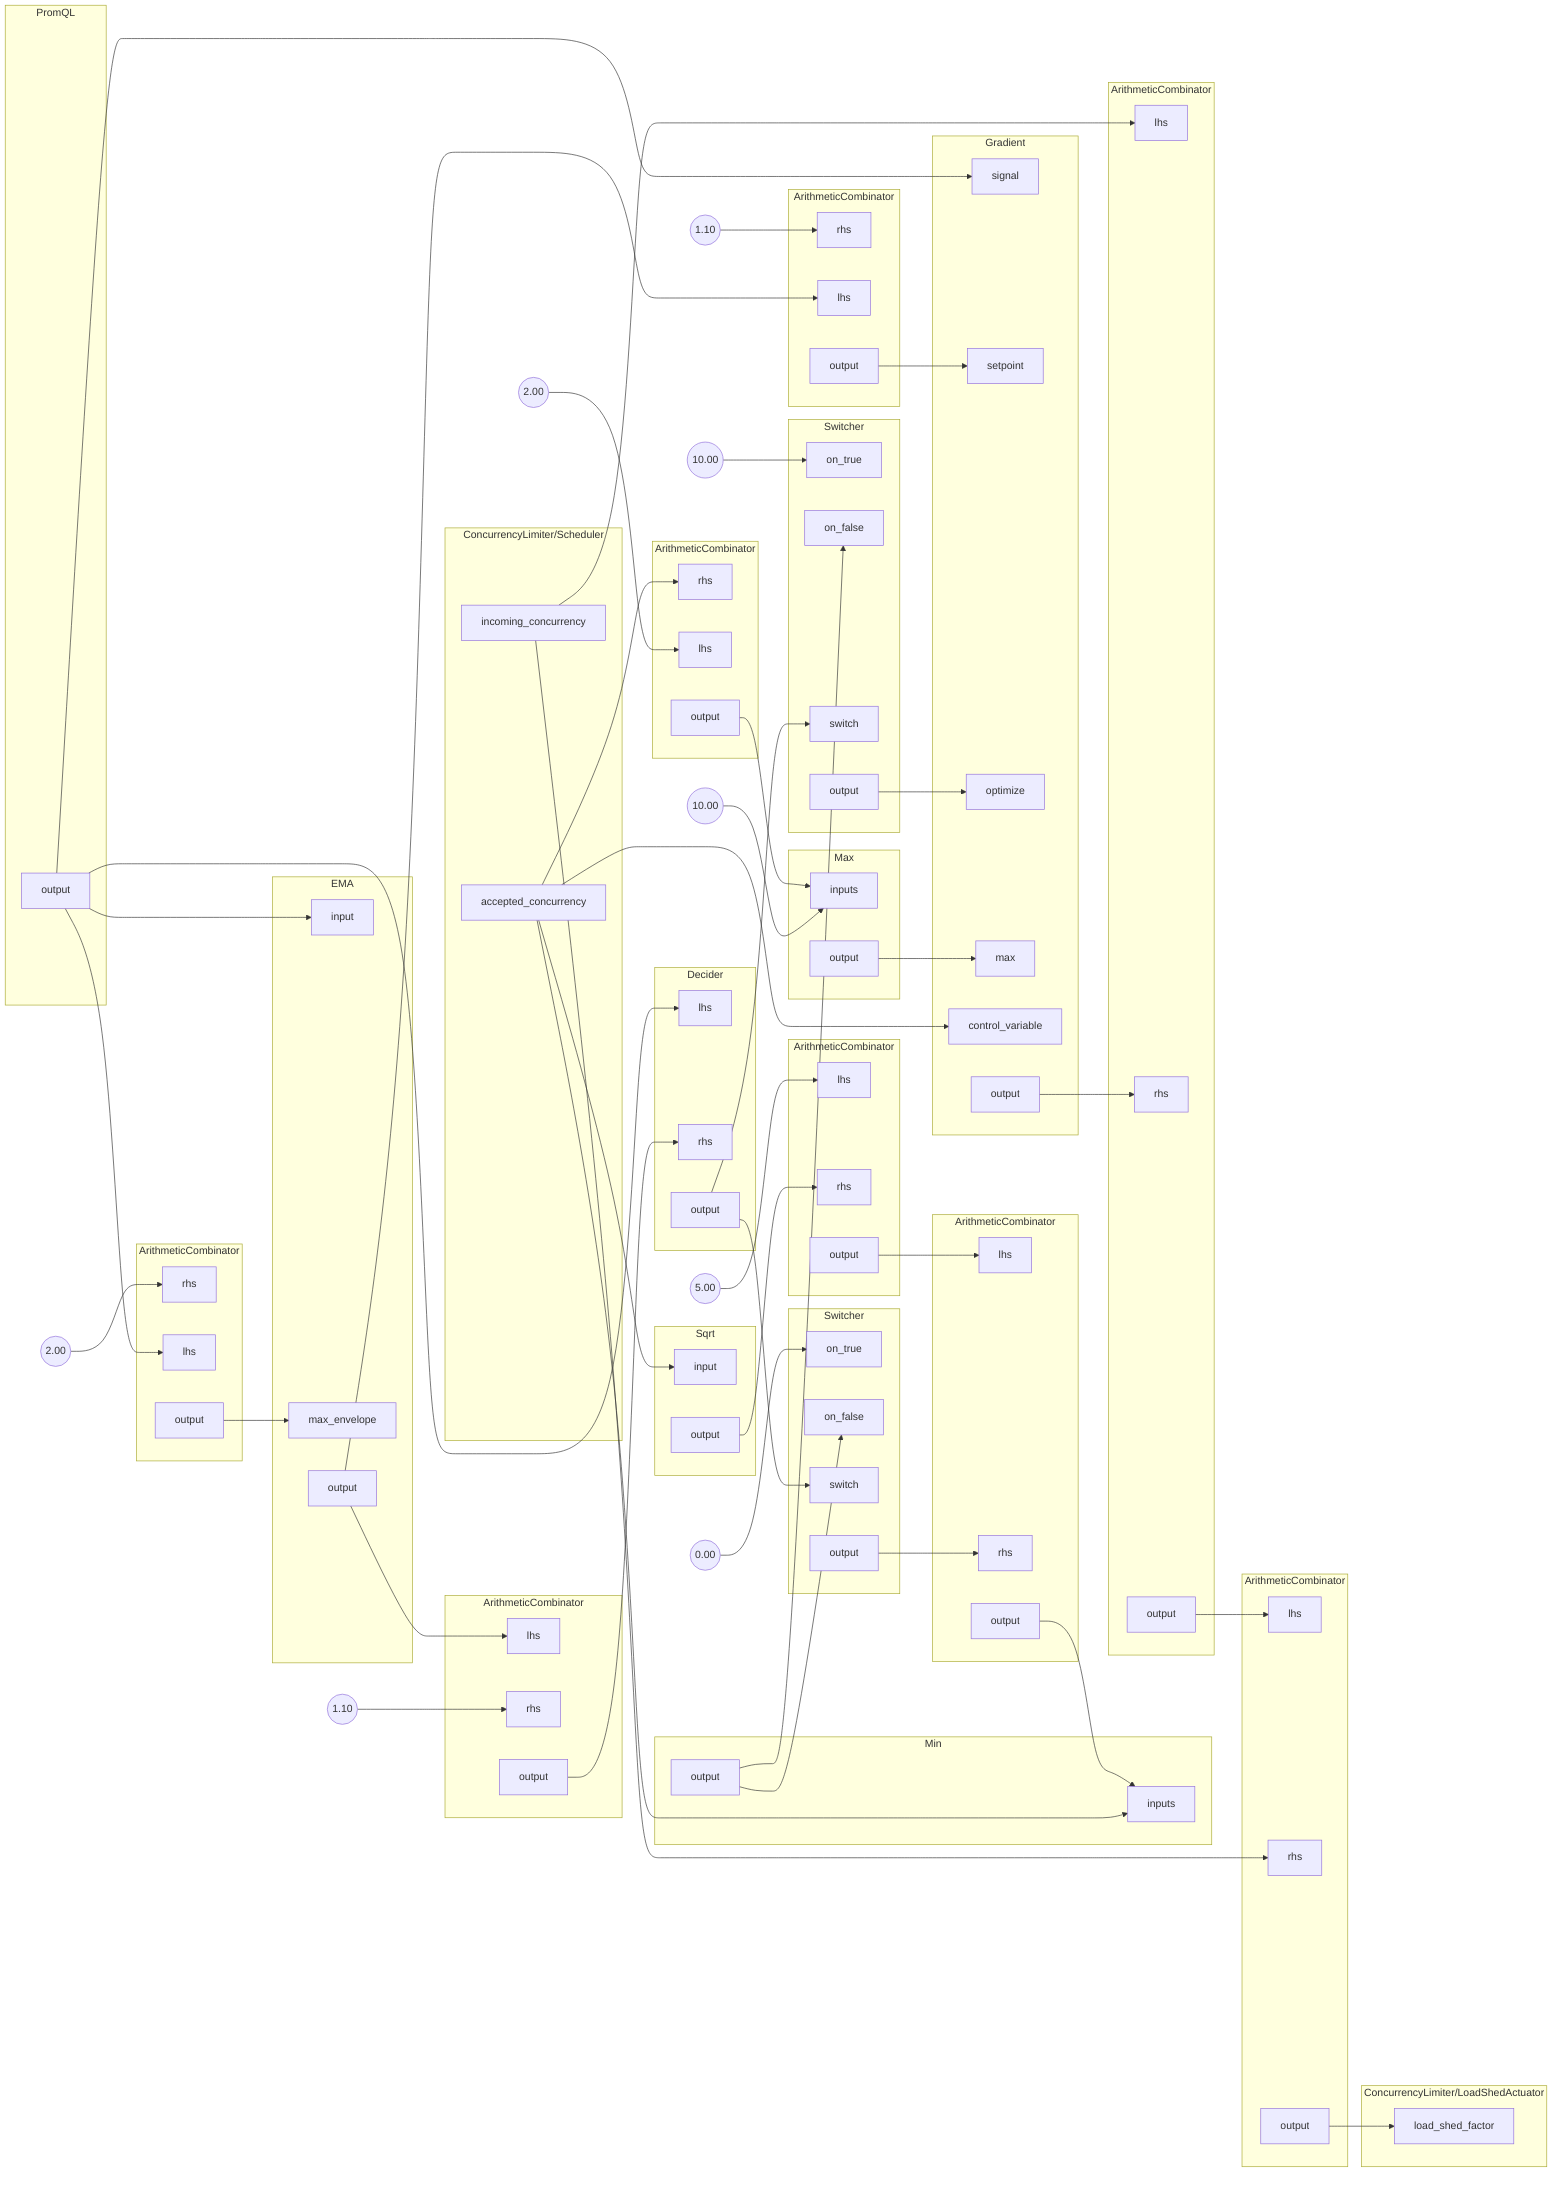 flowchart LR
subgraph 0[ArithmeticCombinator]
0rhs[rhs]
0lhs[lhs]
0output[output]
end
FakeConstant0((2.00))
FakeConstant0 --> 0rhs
subgraph 1[ArithmeticCombinator]
1rhs[rhs]
1lhs[lhs]
1output[output]
end
FakeConstant1((1.10))
FakeConstant1 --> 1rhs
subgraph 2[ArithmeticCombinator]
2lhs[lhs]
2rhs[rhs]
2output[output]
end
subgraph 3[ArithmeticCombinator]
3lhs[lhs]
3rhs[rhs]
3output[output]
end
subgraph 4[ArithmeticCombinator]
4rhs[rhs]
4lhs[lhs]
4output[output]
end
FakeConstant2((2.00))
FakeConstant2 --> 4lhs
subgraph 5[ArithmeticCombinator]
5lhs[lhs]
5rhs[rhs]
5output[output]
end
FakeConstant3((1.10))
FakeConstant3 --> 5rhs
subgraph 6[ArithmeticCombinator]
6lhs[lhs]
6rhs[rhs]
6output[output]
end
FakeConstant4((5.00))
FakeConstant4 --> 6lhs
subgraph 7[ArithmeticCombinator]
7lhs[lhs]
7rhs[rhs]
7output[output]
end
subgraph 8[Min]
8inputs[inputs]
8inputs[inputs]
8output[output]
end
subgraph 9[Max]
9inputs[inputs]
9inputs[inputs]
9output[output]
end
FakeConstant5((10.00))
FakeConstant5 --> 9inputs
subgraph 10[Sqrt]
10input[input]
10output[output]
end
subgraph 11[PromQL]
11output[output]
end
subgraph 12[EMA]
12input[input]
12max_envelope[max_envelope]
12output[output]
end
subgraph 13[Gradient]
13signal[signal]
13setpoint[setpoint]
13optimize[optimize]
13max[max]
13control_variable[control_variable]
13output[output]
end
subgraph 14.Scheduler[ConcurrencyLimiter/Scheduler]
14.Scheduleraccepted_concurrency[accepted_concurrency]
14.Schedulerincoming_concurrency[incoming_concurrency]
end
subgraph 14.LoadShedActuator[ConcurrencyLimiter/LoadShedActuator]
14.LoadShedActuatorload_shed_factor[load_shed_factor]
end
subgraph 17[Switcher]
17on_true[on_true]
17on_false[on_false]
17switch[switch]
17output[output]
end
FakeConstant6((0.00))
FakeConstant6 --> 17on_true
subgraph 16[Switcher]
16on_true[on_true]
16on_false[on_false]
16switch[switch]
16output[output]
end
FakeConstant7((10.00))
FakeConstant7 --> 16on_true
subgraph 15[Decider]
15lhs[lhs]
15rhs[rhs]
15output[output]
end
9output --> 13max
11output --> 0lhs
11output --> 12input
11output --> 13signal
11output --> 15lhs
14.Scheduleraccepted_concurrency --> 4rhs
14.Scheduleraccepted_concurrency --> 8inputs
14.Scheduleraccepted_concurrency --> 10input
14.Scheduleraccepted_concurrency --> 13control_variable
0output --> 12max_envelope
1output --> 13setpoint
10output --> 6rhs
15output --> 16switch
15output --> 17switch
3output --> 14.LoadShedActuatorload_shed_factor
4output --> 9inputs
12output --> 1lhs
12output --> 5lhs
13output --> 2rhs
17output --> 7rhs
6output --> 7lhs
7output --> 8inputs
8output --> 16on_false
8output --> 17on_false
14.Schedulerincoming_concurrency --> 2lhs
14.Schedulerincoming_concurrency --> 3rhs
16output --> 13optimize
2output --> 3lhs
5output --> 15rhs